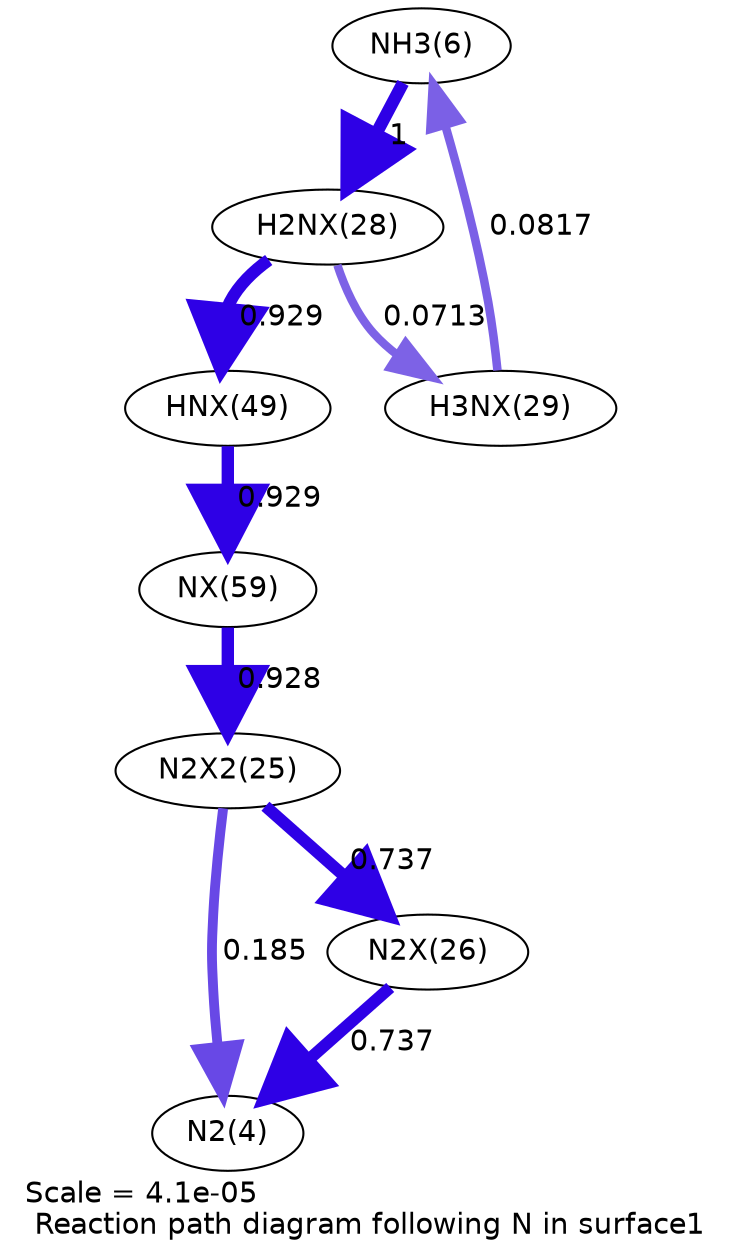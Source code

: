 digraph reaction_paths {
center=1;
s7 -> s19[fontname="Helvetica", penwidth=6, arrowsize=3, color="0.7, 1.5, 0.9"
, label=" 1"];
s20 -> s7[fontname="Helvetica", penwidth=4.11, arrowsize=2.05, color="0.7, 0.582, 0.9"
, label=" 0.0817"];
s19 -> s20[fontname="Helvetica", penwidth=4.01, arrowsize=2, color="0.7, 0.571, 0.9"
, label=" 0.0713"];
s19 -> s22[fontname="Helvetica", penwidth=5.94, arrowsize=2.97, color="0.7, 1.43, 0.9"
, label=" 0.929"];
s22 -> s23[fontname="Helvetica", penwidth=5.94, arrowsize=2.97, color="0.7, 1.43, 0.9"
, label=" 0.929"];
s23 -> s16[fontname="Helvetica", penwidth=5.94, arrowsize=2.97, color="0.7, 1.43, 0.9"
, label=" 0.928"];
s16 -> s5[fontname="Helvetica", penwidth=4.72, arrowsize=2.36, color="0.7, 0.685, 0.9"
, label=" 0.185"];
s17 -> s5[fontname="Helvetica", penwidth=5.77, arrowsize=2.88, color="0.7, 1.24, 0.9"
, label=" 0.737"];
s16 -> s17[fontname="Helvetica", penwidth=5.77, arrowsize=2.88, color="0.7, 1.24, 0.9"
, label=" 0.737"];
s5 [ fontname="Helvetica", label="N2(4)"];
s7 [ fontname="Helvetica", label="NH3(6)"];
s16 [ fontname="Helvetica", label="N2X2(25)"];
s17 [ fontname="Helvetica", label="N2X(26)"];
s19 [ fontname="Helvetica", label="H2NX(28)"];
s20 [ fontname="Helvetica", label="H3NX(29)"];
s22 [ fontname="Helvetica", label="HNX(49)"];
s23 [ fontname="Helvetica", label="NX(59)"];
 label = "Scale = 4.1e-05\l Reaction path diagram following N in surface1";
 fontname = "Helvetica";
}
